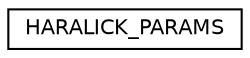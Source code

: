 digraph "Graphical Class Hierarchy"
{
  edge [fontname="Helvetica",fontsize="10",labelfontname="Helvetica",labelfontsize="10"];
  node [fontname="Helvetica",fontsize="10",shape=record];
  rankdir="LR";
  Node1 [label="HARALICK_PARAMS",height=0.2,width=0.4,color="black", fillcolor="white", style="filled",URL="$struct_h_a_r_a_l_i_c_k___p_a_r_a_m_s.html"];
}
